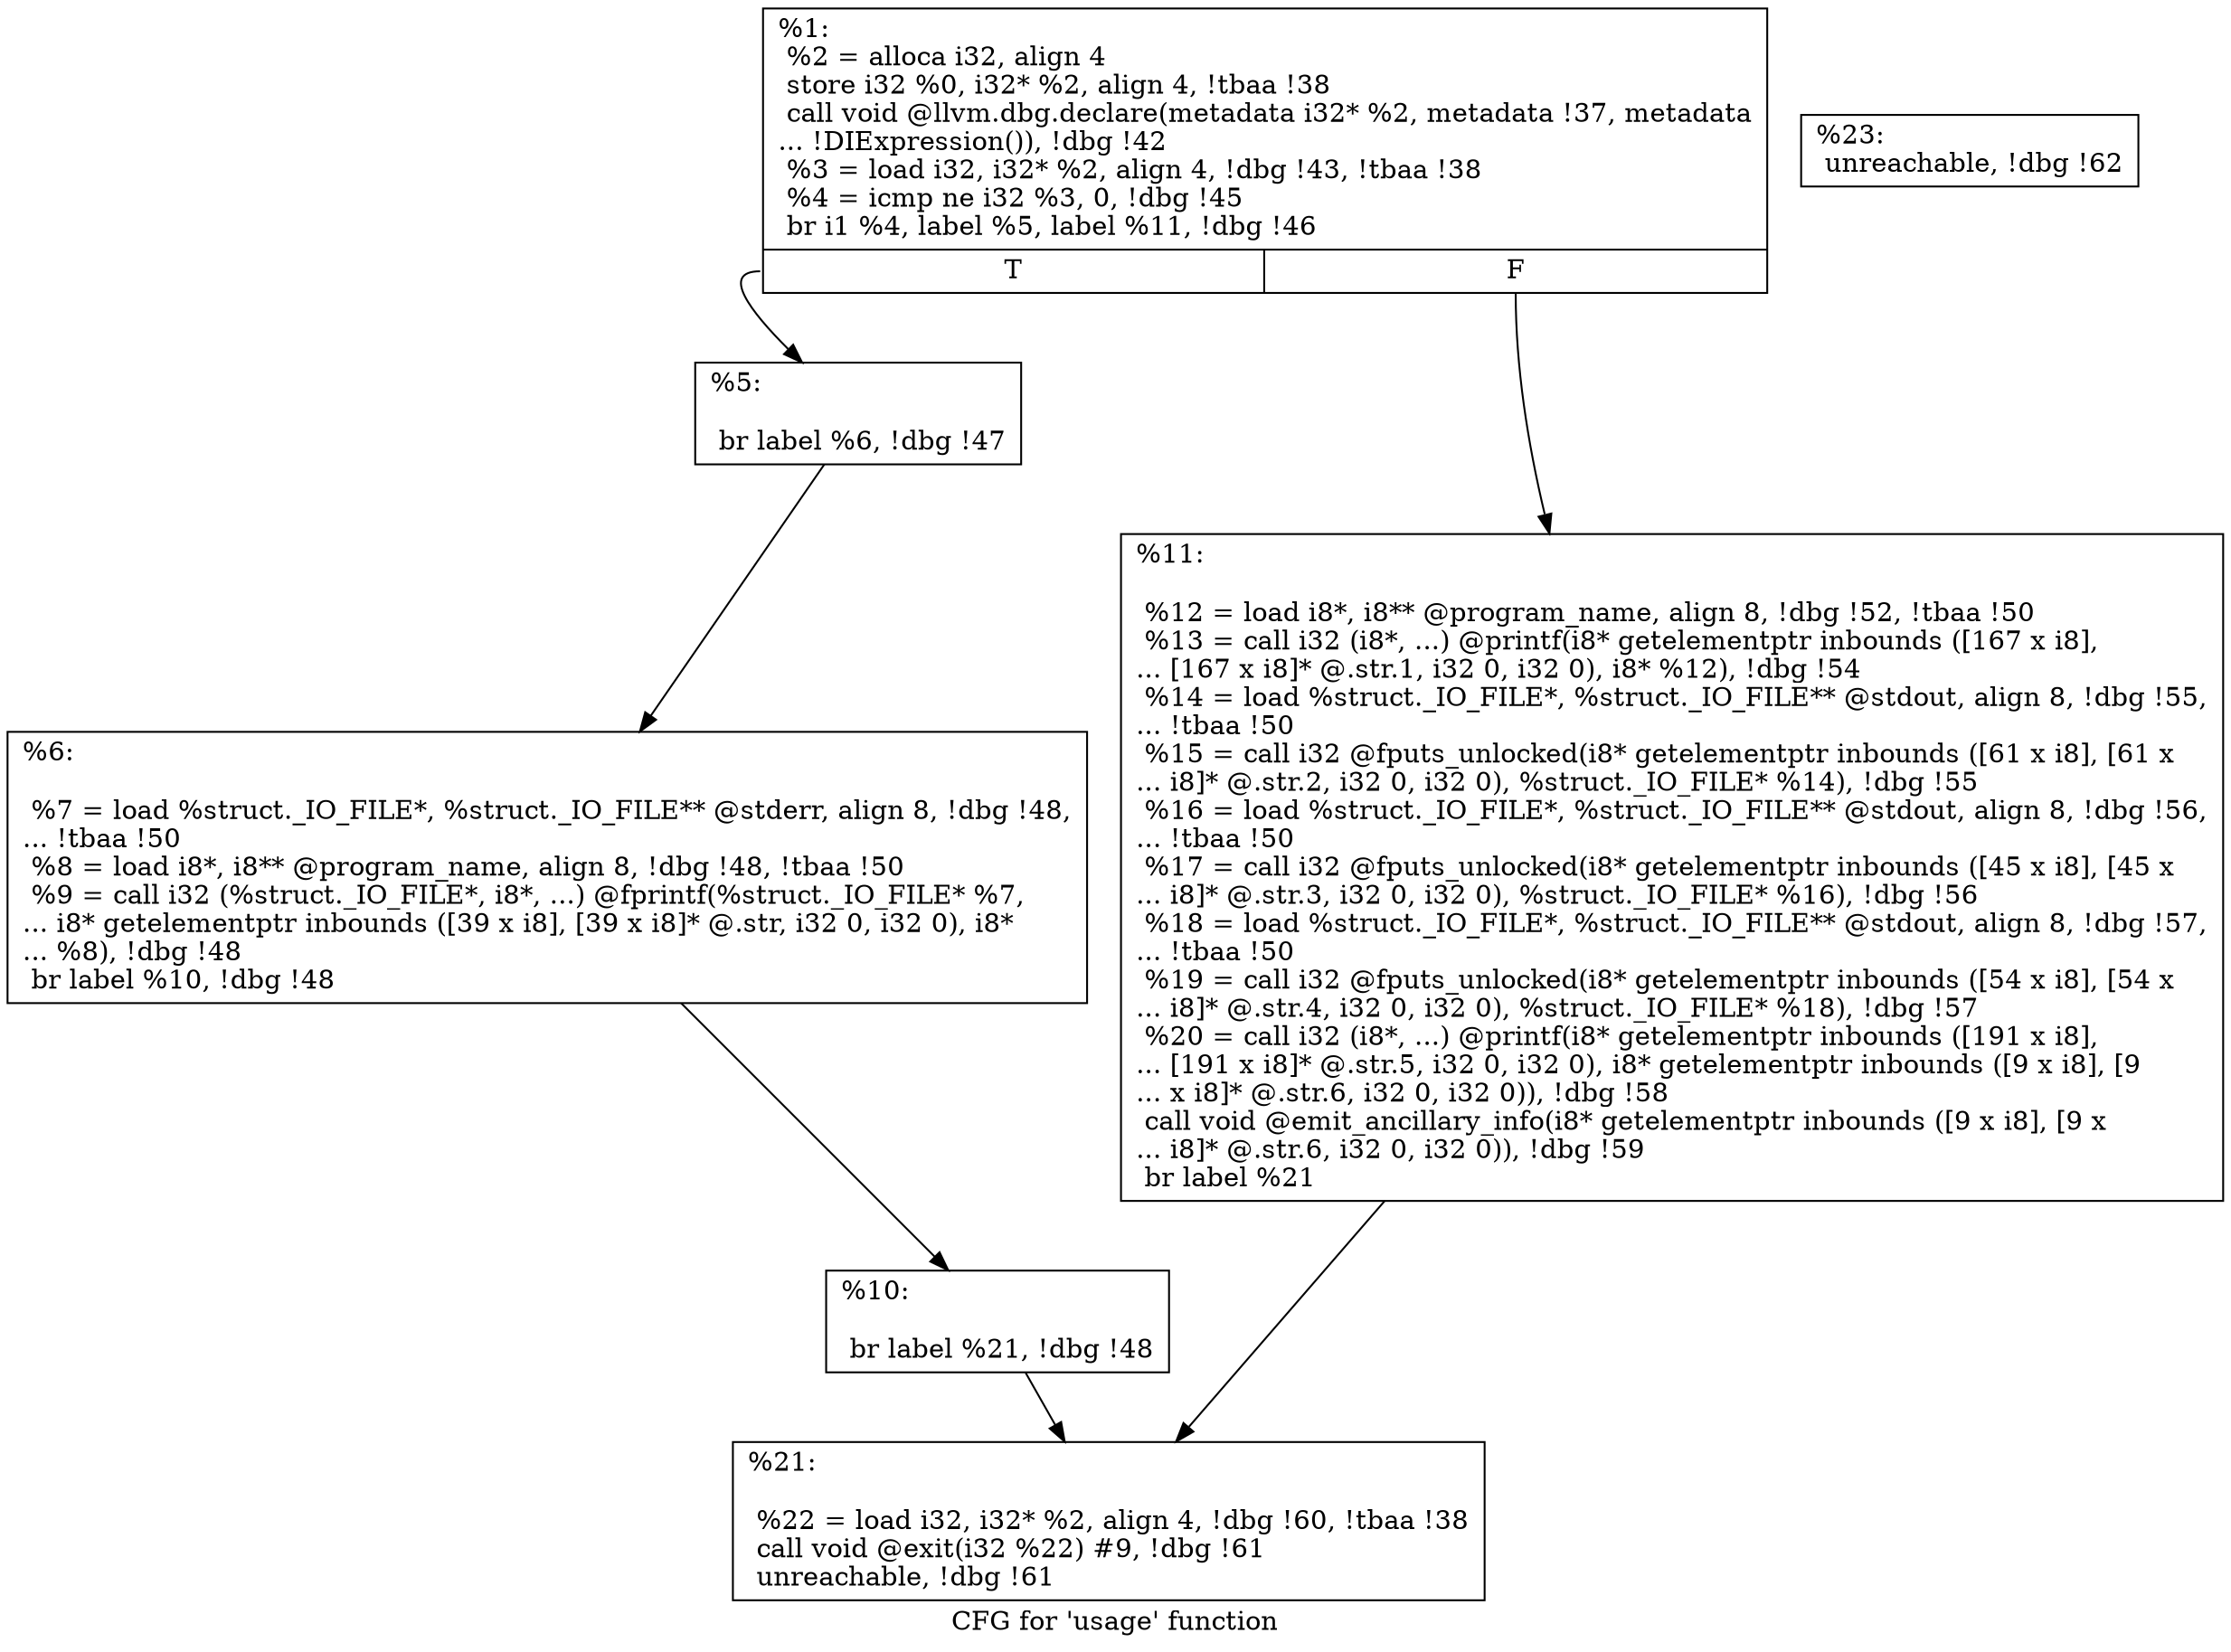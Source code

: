 digraph "CFG for 'usage' function" {
	label="CFG for 'usage' function";

	Node0x832620 [shape=record,label="{%1:\l  %2 = alloca i32, align 4\l  store i32 %0, i32* %2, align 4, !tbaa !38\l  call void @llvm.dbg.declare(metadata i32* %2, metadata !37, metadata\l... !DIExpression()), !dbg !42\l  %3 = load i32, i32* %2, align 4, !dbg !43, !tbaa !38\l  %4 = icmp ne i32 %3, 0, !dbg !45\l  br i1 %4, label %5, label %11, !dbg !46\l|{<s0>T|<s1>F}}"];
	Node0x832620:s0 -> Node0x83d7a0;
	Node0x832620:s1 -> Node0x83d890;
	Node0x83d7a0 [shape=record,label="{%5:\l\l  br label %6, !dbg !47\l}"];
	Node0x83d7a0 -> Node0x83d7f0;
	Node0x83d7f0 [shape=record,label="{%6:\l\l  %7 = load %struct._IO_FILE*, %struct._IO_FILE** @stderr, align 8, !dbg !48,\l... !tbaa !50\l  %8 = load i8*, i8** @program_name, align 8, !dbg !48, !tbaa !50\l  %9 = call i32 (%struct._IO_FILE*, i8*, ...) @fprintf(%struct._IO_FILE* %7,\l... i8* getelementptr inbounds ([39 x i8], [39 x i8]* @.str, i32 0, i32 0), i8*\l... %8), !dbg !48\l  br label %10, !dbg !48\l}"];
	Node0x83d7f0 -> Node0x83d840;
	Node0x83d840 [shape=record,label="{%10:\l\l  br label %21, !dbg !48\l}"];
	Node0x83d840 -> Node0x83d8e0;
	Node0x83d890 [shape=record,label="{%11:\l\l  %12 = load i8*, i8** @program_name, align 8, !dbg !52, !tbaa !50\l  %13 = call i32 (i8*, ...) @printf(i8* getelementptr inbounds ([167 x i8],\l... [167 x i8]* @.str.1, i32 0, i32 0), i8* %12), !dbg !54\l  %14 = load %struct._IO_FILE*, %struct._IO_FILE** @stdout, align 8, !dbg !55,\l... !tbaa !50\l  %15 = call i32 @fputs_unlocked(i8* getelementptr inbounds ([61 x i8], [61 x\l... i8]* @.str.2, i32 0, i32 0), %struct._IO_FILE* %14), !dbg !55\l  %16 = load %struct._IO_FILE*, %struct._IO_FILE** @stdout, align 8, !dbg !56,\l... !tbaa !50\l  %17 = call i32 @fputs_unlocked(i8* getelementptr inbounds ([45 x i8], [45 x\l... i8]* @.str.3, i32 0, i32 0), %struct._IO_FILE* %16), !dbg !56\l  %18 = load %struct._IO_FILE*, %struct._IO_FILE** @stdout, align 8, !dbg !57,\l... !tbaa !50\l  %19 = call i32 @fputs_unlocked(i8* getelementptr inbounds ([54 x i8], [54 x\l... i8]* @.str.4, i32 0, i32 0), %struct._IO_FILE* %18), !dbg !57\l  %20 = call i32 (i8*, ...) @printf(i8* getelementptr inbounds ([191 x i8],\l... [191 x i8]* @.str.5, i32 0, i32 0), i8* getelementptr inbounds ([9 x i8], [9\l... x i8]* @.str.6, i32 0, i32 0)), !dbg !58\l  call void @emit_ancillary_info(i8* getelementptr inbounds ([9 x i8], [9 x\l... i8]* @.str.6, i32 0, i32 0)), !dbg !59\l  br label %21\l}"];
	Node0x83d890 -> Node0x83d8e0;
	Node0x83d8e0 [shape=record,label="{%21:\l\l  %22 = load i32, i32* %2, align 4, !dbg !60, !tbaa !38\l  call void @exit(i32 %22) #9, !dbg !61\l  unreachable, !dbg !61\l}"];
	Node0x83d930 [shape=record,label="{%23:                                                  \l  unreachable, !dbg !62\l}"];
}
